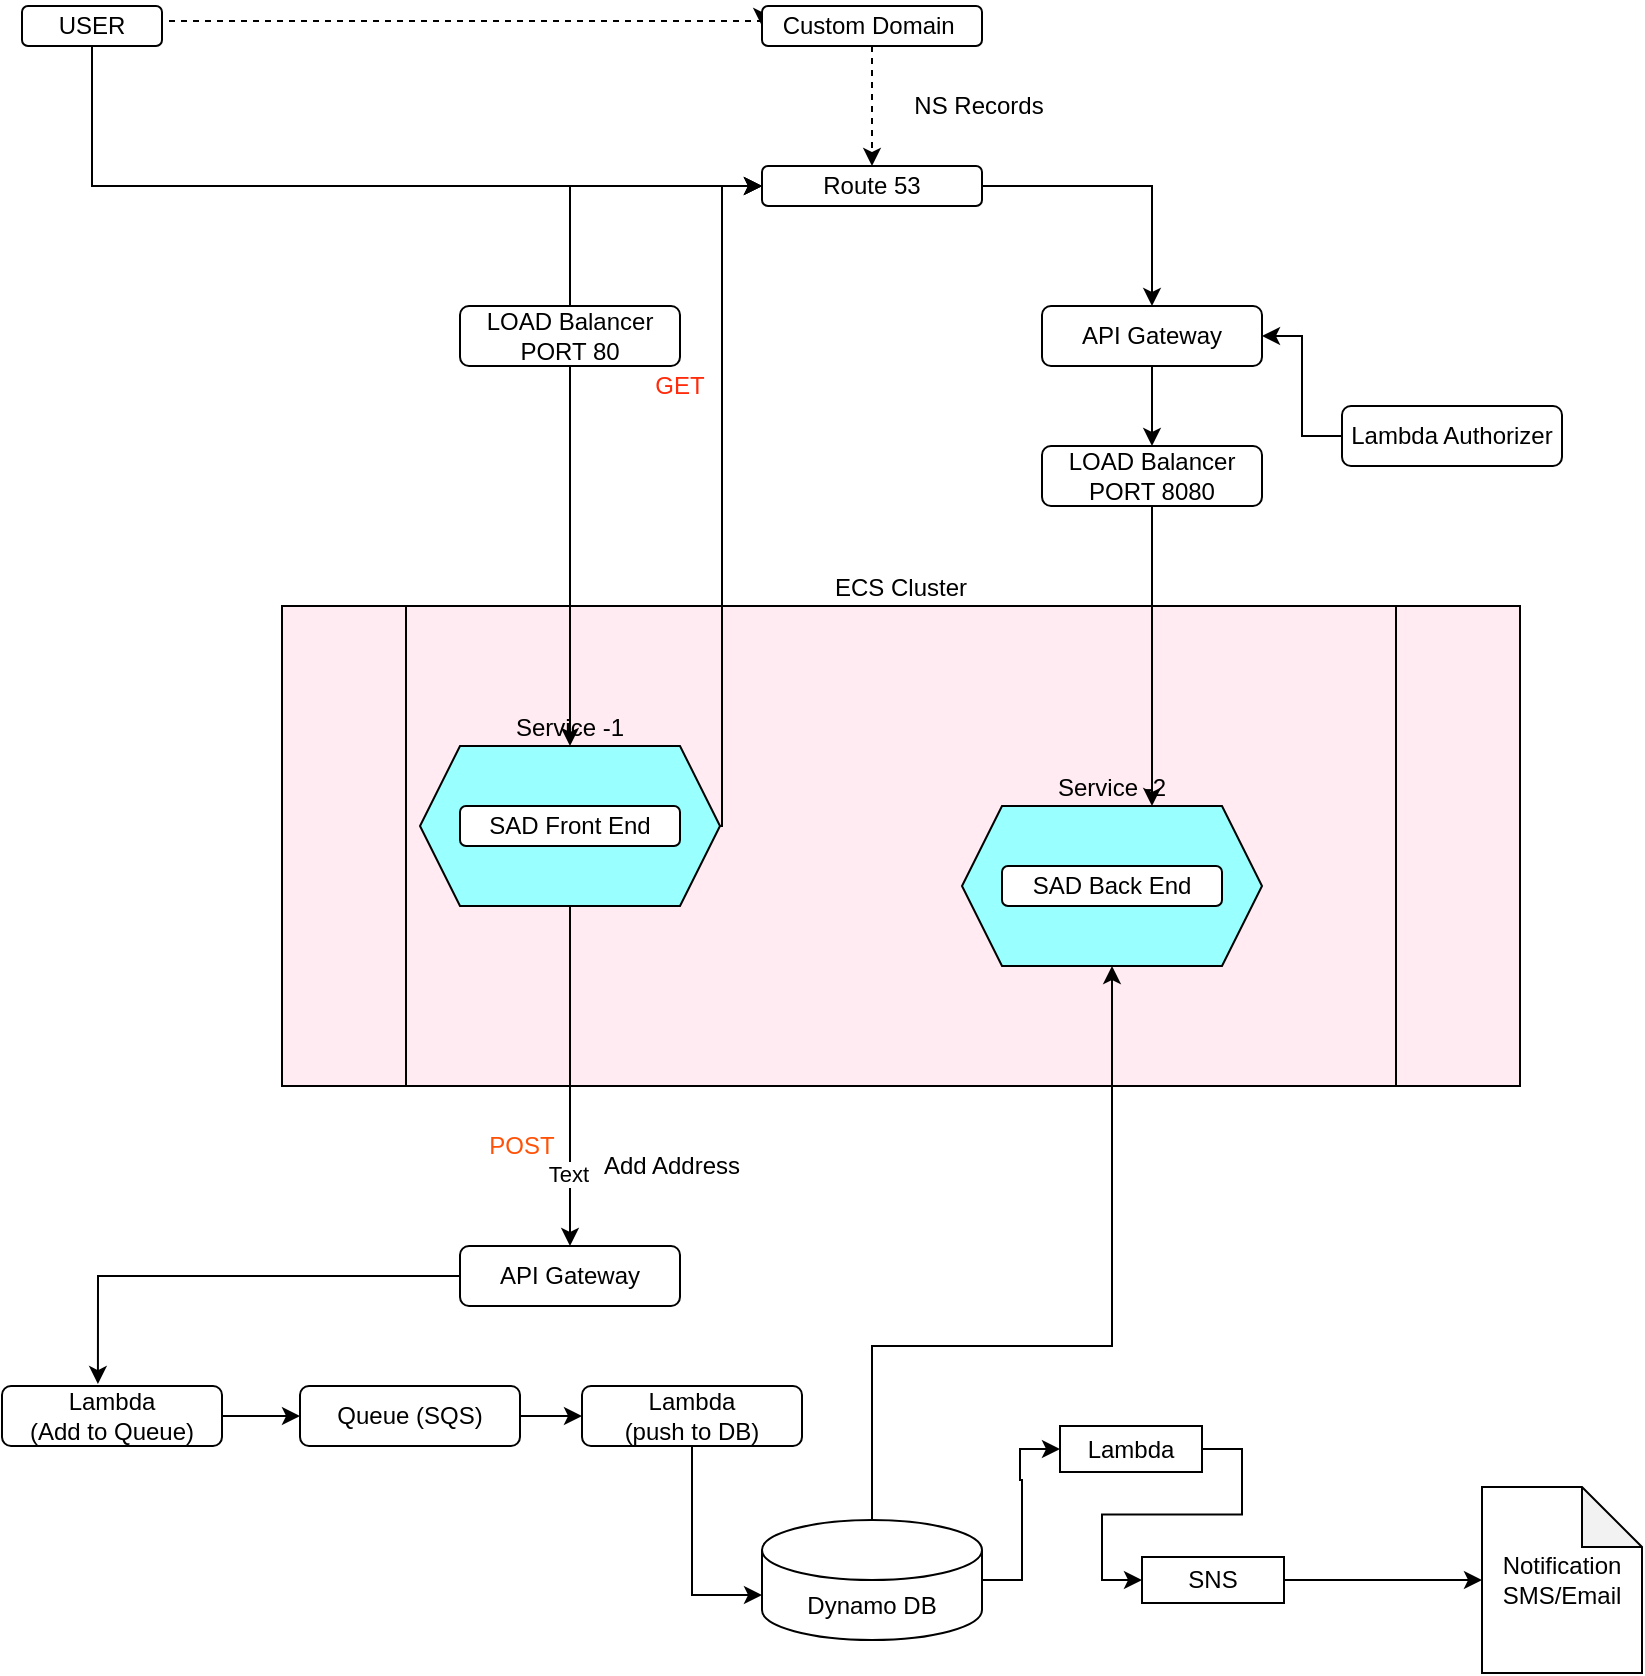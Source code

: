 <mxfile version="14.5.1" type="device"><diagram id="8Pv9ZhHYP3B6dMxaQN6H" name="Page-1"><mxGraphModel dx="1582" dy="1014" grid="1" gridSize="10" guides="1" tooltips="1" connect="1" arrows="1" fold="1" page="1" pageScale="1" pageWidth="850" pageHeight="1100" math="0" shadow="0"><root><mxCell id="0"/><mxCell id="1" parent="0"/><mxCell id="rKNuEtVlv49ra1jqVdMA-11" value="ECS Cluster" style="shape=process;whiteSpace=wrap;html=1;backgroundOutline=1;fillColor=#FFEBF1;labelPosition=center;verticalLabelPosition=top;align=center;verticalAlign=bottom;" parent="1" vertex="1"><mxGeometry x="140" y="530" width="619" height="240" as="geometry"/></mxCell><mxCell id="rKNuEtVlv49ra1jqVdMA-16" value="Service -2" style="shape=hexagon;perimeter=hexagonPerimeter2;whiteSpace=wrap;html=1;fixedSize=1;fillColor=#99FFFF;labelPosition=center;verticalLabelPosition=top;align=center;verticalAlign=bottom;" parent="1" vertex="1"><mxGeometry x="480" y="630" width="150" height="80" as="geometry"/></mxCell><mxCell id="6Y-uMXdHxJXl7RohantU-10" style="edgeStyle=orthogonalEdgeStyle;rounded=0;orthogonalLoop=1;jettySize=auto;html=1;entryX=0;entryY=0.5;entryDx=0;entryDy=0;exitX=0.5;exitY=0;exitDx=0;exitDy=0;" parent="1" source="6Y-uMXdHxJXl7RohantU-1" target="mQNhQbY61hKF2ZZraRP7-2" edge="1"><mxGeometry relative="1" as="geometry"><mxPoint x="360" y="730" as="sourcePoint"/><Array as="points"><mxPoint x="284" y="320"/></Array></mxGeometry></mxCell><mxCell id="mQNhQbY61hKF2ZZraRP7-23" style="edgeStyle=orthogonalEdgeStyle;rounded=0;orthogonalLoop=1;jettySize=auto;html=1;entryX=0;entryY=0.5;entryDx=0;entryDy=0;" parent="1" source="rKNuEtVlv49ra1jqVdMA-14" target="mQNhQbY61hKF2ZZraRP7-2" edge="1"><mxGeometry relative="1" as="geometry"><mxPoint x="410" y="290" as="targetPoint"/><Array as="points"><mxPoint x="360" y="640"/><mxPoint x="360" y="320"/></Array></mxGeometry></mxCell><mxCell id="rKNuEtVlv49ra1jqVdMA-14" value="Service -1" style="shape=hexagon;perimeter=hexagonPerimeter2;whiteSpace=wrap;html=1;fixedSize=1;fillColor=#99FFFF;labelPosition=center;verticalLabelPosition=top;align=center;verticalAlign=bottom;" parent="1" vertex="1"><mxGeometry x="209" y="600" width="150" height="80" as="geometry"/></mxCell><mxCell id="rKNuEtVlv49ra1jqVdMA-6" style="edgeStyle=elbowEdgeStyle;rounded=0;orthogonalLoop=1;jettySize=auto;html=1;entryX=0;entryY=0.5;entryDx=0;entryDy=0;elbow=vertical;" parent="1" source="rKNuEtVlv49ra1jqVdMA-1" target="mQNhQbY61hKF2ZZraRP7-2" edge="1"><mxGeometry relative="1" as="geometry"><mxPoint x="140" y="350" as="targetPoint"/><Array as="points"><mxPoint x="200" y="320"/></Array></mxGeometry></mxCell><mxCell id="mQNhQbY61hKF2ZZraRP7-8" style="edgeStyle=elbowEdgeStyle;rounded=0;orthogonalLoop=1;jettySize=auto;elbow=vertical;html=1;exitX=1;exitY=0.25;exitDx=0;exitDy=0;entryX=0;entryY=0.5;entryDx=0;entryDy=0;dashed=1;" parent="1" source="rKNuEtVlv49ra1jqVdMA-1" target="mQNhQbY61hKF2ZZraRP7-1" edge="1"><mxGeometry relative="1" as="geometry"/></mxCell><mxCell id="rKNuEtVlv49ra1jqVdMA-1" value="USER" style="rounded=1;whiteSpace=wrap;html=1;" parent="1" vertex="1"><mxGeometry x="10" y="230" width="70" height="20" as="geometry"/></mxCell><mxCell id="rKNuEtVlv49ra1jqVdMA-2" value="SAD Front End" style="rounded=1;whiteSpace=wrap;html=1;" parent="1" vertex="1"><mxGeometry x="229" y="630" width="110" height="20" as="geometry"/></mxCell><mxCell id="rKNuEtVlv49ra1jqVdMA-3" value="SAD Back End" style="rounded=1;whiteSpace=wrap;html=1;" parent="1" vertex="1"><mxGeometry x="500" y="660" width="110" height="20" as="geometry"/></mxCell><mxCell id="mQNhQbY61hKF2ZZraRP7-26" value="" style="edgeStyle=orthogonalEdgeStyle;rounded=0;orthogonalLoop=1;jettySize=auto;html=1;" parent="1" source="rKNuEtVlv49ra1jqVdMA-4" target="6Y-uMXdHxJXl7RohantU-8" edge="1"><mxGeometry relative="1" as="geometry"/></mxCell><mxCell id="rKNuEtVlv49ra1jqVdMA-4" value="API Gateway" style="rounded=1;whiteSpace=wrap;html=1;" parent="1" vertex="1"><mxGeometry x="520" y="380" width="110" height="30" as="geometry"/></mxCell><mxCell id="mQNhQbY61hKF2ZZraRP7-36" style="edgeStyle=orthogonalEdgeStyle;rounded=0;orthogonalLoop=1;jettySize=auto;html=1;" parent="1" source="rKNuEtVlv49ra1jqVdMA-5" target="rKNuEtVlv49ra1jqVdMA-16" edge="1"><mxGeometry relative="1" as="geometry"><Array as="points"><mxPoint x="435" y="900"/><mxPoint x="555" y="900"/></Array></mxGeometry></mxCell><mxCell id="cY-BAbEg_anqV1y5QXQB-2" value="" style="edgeStyle=orthogonalEdgeStyle;rounded=0;orthogonalLoop=1;jettySize=auto;html=1;entryX=0;entryY=0.5;entryDx=0;entryDy=0;" edge="1" parent="1" source="rKNuEtVlv49ra1jqVdMA-5" target="cY-BAbEg_anqV1y5QXQB-10"><mxGeometry relative="1" as="geometry"/></mxCell><mxCell id="rKNuEtVlv49ra1jqVdMA-5" value="Dynamo DB" style="shape=cylinder3;whiteSpace=wrap;html=1;boundedLbl=1;backgroundOutline=1;size=15;" parent="1" vertex="1"><mxGeometry x="380" y="987" width="110" height="60" as="geometry"/></mxCell><mxCell id="6Y-uMXdHxJXl7RohantU-2" style="edgeStyle=orthogonalEdgeStyle;rounded=0;orthogonalLoop=1;jettySize=auto;html=1;exitX=0.5;exitY=1;exitDx=0;exitDy=0;entryX=0.5;entryY=0;entryDx=0;entryDy=0;" parent="1" source="6Y-uMXdHxJXl7RohantU-1" target="rKNuEtVlv49ra1jqVdMA-14" edge="1"><mxGeometry relative="1" as="geometry"/></mxCell><mxCell id="mQNhQbY61hKF2ZZraRP7-16" style="edgeStyle=elbowEdgeStyle;rounded=0;orthogonalLoop=1;jettySize=auto;html=1;exitX=0.5;exitY=1;exitDx=0;exitDy=0;entryX=0.5;entryY=0;entryDx=0;entryDy=0;" parent="1" source="rKNuEtVlv49ra1jqVdMA-14" target="mQNhQbY61hKF2ZZraRP7-28" edge="1"><mxGeometry relative="1" as="geometry"/></mxCell><mxCell id="mQNhQbY61hKF2ZZraRP7-20" value="Text" style="edgeLabel;html=1;align=center;verticalAlign=middle;resizable=0;points=[];" parent="mQNhQbY61hKF2ZZraRP7-16" vertex="1" connectable="0"><mxGeometry x="0.579" y="-1" relative="1" as="geometry"><mxPoint as="offset"/></mxGeometry></mxCell><mxCell id="6Y-uMXdHxJXl7RohantU-1" value="LOAD Balancer&lt;br&gt;PORT 80" style="rounded=1;whiteSpace=wrap;html=1;" parent="1" vertex="1"><mxGeometry x="229" y="380" width="110" height="30" as="geometry"/></mxCell><mxCell id="mQNhQbY61hKF2ZZraRP7-27" style="edgeStyle=orthogonalEdgeStyle;rounded=0;orthogonalLoop=1;jettySize=auto;html=1;" parent="1" source="6Y-uMXdHxJXl7RohantU-8" target="rKNuEtVlv49ra1jqVdMA-16" edge="1"><mxGeometry relative="1" as="geometry"><Array as="points"><mxPoint x="575" y="580"/><mxPoint x="575" y="580"/></Array></mxGeometry></mxCell><mxCell id="6Y-uMXdHxJXl7RohantU-8" value="LOAD Balancer&lt;br&gt;PORT 8080" style="rounded=1;whiteSpace=wrap;html=1;" parent="1" vertex="1"><mxGeometry x="520" y="450" width="110" height="30" as="geometry"/></mxCell><mxCell id="mQNhQbY61hKF2ZZraRP7-3" value="" style="edgeStyle=orthogonalEdgeStyle;rounded=0;orthogonalLoop=1;jettySize=auto;html=1;dashed=1;" parent="1" source="mQNhQbY61hKF2ZZraRP7-1" target="mQNhQbY61hKF2ZZraRP7-2" edge="1"><mxGeometry relative="1" as="geometry"/></mxCell><mxCell id="mQNhQbY61hKF2ZZraRP7-1" value="Custom Domain&amp;nbsp;" style="rounded=1;whiteSpace=wrap;html=1;" parent="1" vertex="1"><mxGeometry x="380" y="230" width="110" height="20" as="geometry"/></mxCell><mxCell id="cY-BAbEg_anqV1y5QXQB-6" style="edgeStyle=orthogonalEdgeStyle;rounded=0;orthogonalLoop=1;jettySize=auto;html=1;" edge="1" parent="1" source="mQNhQbY61hKF2ZZraRP7-2" target="rKNuEtVlv49ra1jqVdMA-4"><mxGeometry relative="1" as="geometry"/></mxCell><mxCell id="mQNhQbY61hKF2ZZraRP7-2" value="Route 53" style="rounded=1;whiteSpace=wrap;html=1;" parent="1" vertex="1"><mxGeometry x="380" y="310" width="110" height="20" as="geometry"/></mxCell><mxCell id="mQNhQbY61hKF2ZZraRP7-5" value="NS Records" style="text;html=1;strokeColor=none;fillColor=none;align=center;verticalAlign=middle;whiteSpace=wrap;rounded=0;" parent="1" vertex="1"><mxGeometry x="436" y="270" width="105" height="20" as="geometry"/></mxCell><mxCell id="mQNhQbY61hKF2ZZraRP7-25" value="" style="edgeStyle=orthogonalEdgeStyle;rounded=0;orthogonalLoop=1;jettySize=auto;html=1;entryX=1;entryY=0.5;entryDx=0;entryDy=0;" parent="1" source="mQNhQbY61hKF2ZZraRP7-9" target="rKNuEtVlv49ra1jqVdMA-4" edge="1"><mxGeometry relative="1" as="geometry"/></mxCell><mxCell id="mQNhQbY61hKF2ZZraRP7-9" value="Lambda Authorizer" style="rounded=1;whiteSpace=wrap;html=1;" parent="1" vertex="1"><mxGeometry x="670" y="430" width="110" height="30" as="geometry"/></mxCell><mxCell id="mQNhQbY61hKF2ZZraRP7-34" style="edgeStyle=orthogonalEdgeStyle;rounded=0;orthogonalLoop=1;jettySize=auto;html=1;" parent="1" source="mQNhQbY61hKF2ZZraRP7-13" target="mQNhQbY61hKF2ZZraRP7-33" edge="1"><mxGeometry relative="1" as="geometry"/></mxCell><mxCell id="mQNhQbY61hKF2ZZraRP7-13" value="Queue (SQS)" style="rounded=1;whiteSpace=wrap;html=1;" parent="1" vertex="1"><mxGeometry x="149" y="920" width="110" height="30" as="geometry"/></mxCell><mxCell id="mQNhQbY61hKF2ZZraRP7-18" value="Add Address" style="text;html=1;strokeColor=none;fillColor=none;align=center;verticalAlign=middle;whiteSpace=wrap;rounded=0;" parent="1" vertex="1"><mxGeometry x="290" y="800" width="90" height="20" as="geometry"/></mxCell><mxCell id="mQNhQbY61hKF2ZZraRP7-21" value="POST" style="text;html=1;strokeColor=none;fillColor=none;align=center;verticalAlign=middle;whiteSpace=wrap;rounded=0;fontColor=#FF5208;" parent="1" vertex="1"><mxGeometry x="240" y="790" width="40" height="20" as="geometry"/></mxCell><mxCell id="mQNhQbY61hKF2ZZraRP7-24" value="GET" style="text;html=1;strokeColor=none;fillColor=none;align=center;verticalAlign=middle;whiteSpace=wrap;rounded=0;fontColor=#FF2B0A;" parent="1" vertex="1"><mxGeometry x="319" y="410" width="40" height="20" as="geometry"/></mxCell><mxCell id="mQNhQbY61hKF2ZZraRP7-30" style="edgeStyle=orthogonalEdgeStyle;rounded=0;orthogonalLoop=1;jettySize=auto;html=1;exitX=0;exitY=0.5;exitDx=0;exitDy=0;entryX=0.436;entryY=-0.033;entryDx=0;entryDy=0;entryPerimeter=0;" parent="1" source="mQNhQbY61hKF2ZZraRP7-28" target="mQNhQbY61hKF2ZZraRP7-29" edge="1"><mxGeometry relative="1" as="geometry"/></mxCell><mxCell id="mQNhQbY61hKF2ZZraRP7-28" value="API Gateway" style="rounded=1;whiteSpace=wrap;html=1;" parent="1" vertex="1"><mxGeometry x="229" y="850" width="110" height="30" as="geometry"/></mxCell><mxCell id="mQNhQbY61hKF2ZZraRP7-31" style="edgeStyle=orthogonalEdgeStyle;rounded=0;orthogonalLoop=1;jettySize=auto;html=1;" parent="1" source="mQNhQbY61hKF2ZZraRP7-29" target="mQNhQbY61hKF2ZZraRP7-13" edge="1"><mxGeometry relative="1" as="geometry"/></mxCell><mxCell id="mQNhQbY61hKF2ZZraRP7-29" value="Lambda&lt;br&gt;(Add to Queue)" style="rounded=1;whiteSpace=wrap;html=1;" parent="1" vertex="1"><mxGeometry y="920" width="110" height="30" as="geometry"/></mxCell><mxCell id="mQNhQbY61hKF2ZZraRP7-35" style="edgeStyle=orthogonalEdgeStyle;rounded=0;orthogonalLoop=1;jettySize=auto;html=1;entryX=0;entryY=0;entryDx=0;entryDy=37.5;entryPerimeter=0;exitX=0.5;exitY=1;exitDx=0;exitDy=0;" parent="1" source="mQNhQbY61hKF2ZZraRP7-33" target="rKNuEtVlv49ra1jqVdMA-5" edge="1"><mxGeometry relative="1" as="geometry"/></mxCell><mxCell id="mQNhQbY61hKF2ZZraRP7-33" value="Lambda&lt;br&gt;(push to DB)" style="rounded=1;whiteSpace=wrap;html=1;" parent="1" vertex="1"><mxGeometry x="290" y="920" width="110" height="30" as="geometry"/></mxCell><mxCell id="cY-BAbEg_anqV1y5QXQB-5" value="" style="edgeStyle=orthogonalEdgeStyle;rounded=0;orthogonalLoop=1;jettySize=auto;html=1;" edge="1" parent="1" source="cY-BAbEg_anqV1y5QXQB-1" target="cY-BAbEg_anqV1y5QXQB-4"><mxGeometry relative="1" as="geometry"/></mxCell><mxCell id="cY-BAbEg_anqV1y5QXQB-1" value="SNS" style="whiteSpace=wrap;html=1;" vertex="1" parent="1"><mxGeometry x="570" y="1005.5" width="71" height="23" as="geometry"/></mxCell><mxCell id="cY-BAbEg_anqV1y5QXQB-4" value="Notification&lt;br&gt;SMS/Email" style="shape=note;whiteSpace=wrap;html=1;backgroundOutline=1;darkOpacity=0.05;" vertex="1" parent="1"><mxGeometry x="740" y="970.5" width="80" height="93" as="geometry"/></mxCell><mxCell id="cY-BAbEg_anqV1y5QXQB-11" style="edgeStyle=orthogonalEdgeStyle;rounded=0;orthogonalLoop=1;jettySize=auto;html=1;entryX=0;entryY=0.5;entryDx=0;entryDy=0;fontColor=#FF5208;exitX=1;exitY=0.5;exitDx=0;exitDy=0;" edge="1" parent="1" source="cY-BAbEg_anqV1y5QXQB-10" target="cY-BAbEg_anqV1y5QXQB-1"><mxGeometry relative="1" as="geometry"/></mxCell><mxCell id="cY-BAbEg_anqV1y5QXQB-10" value="Lambda" style="whiteSpace=wrap;html=1;" vertex="1" parent="1"><mxGeometry x="529" y="940" width="71" height="23" as="geometry"/></mxCell></root></mxGraphModel></diagram></mxfile>